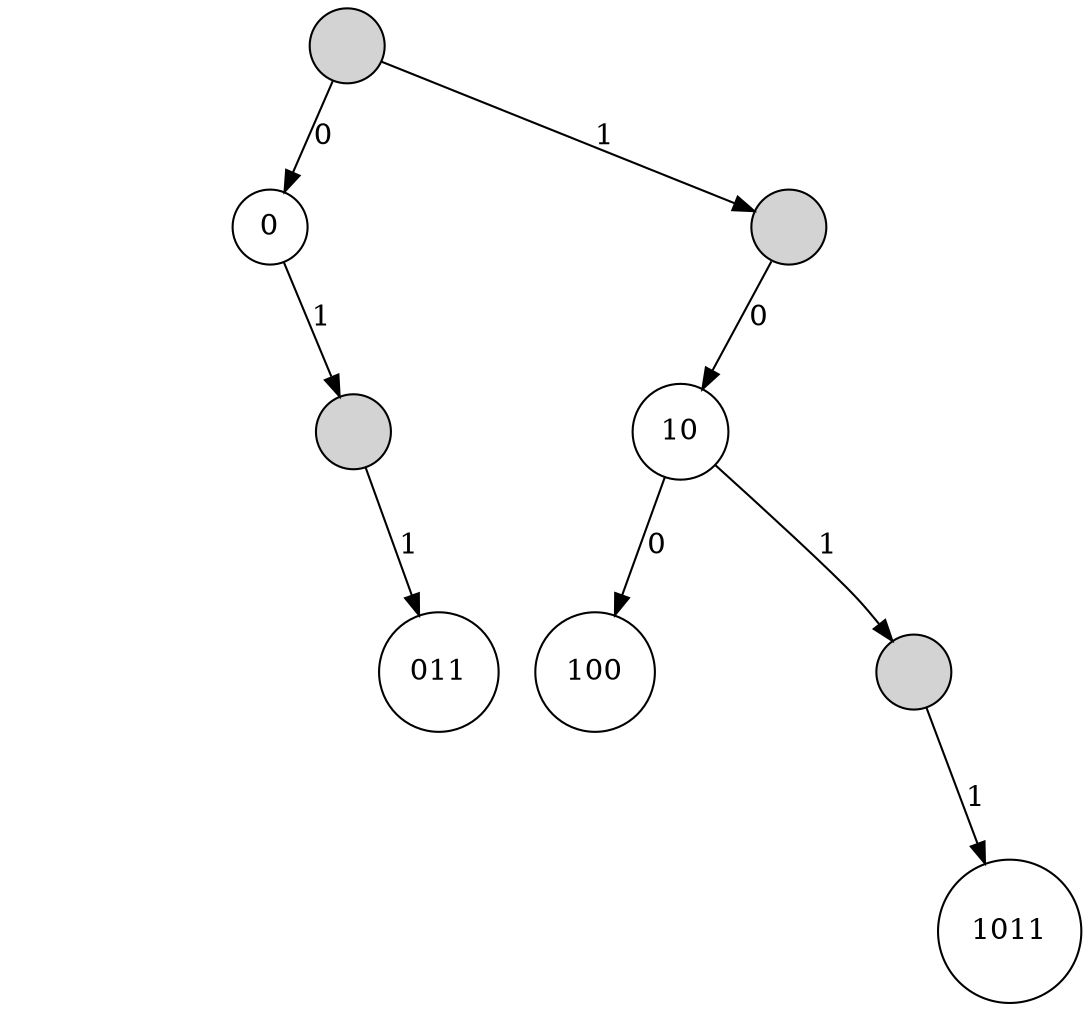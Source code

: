 digraph G{
	node[shape=circle]
	t[label="", style=filled];
	t0[label="0"];
   	t1[label="", style=filled];
	t->t0[label="0"]
	t->t1[label="1"]

    t00[style=invis];
    t0m[style=invis];
   	t01[label="", style=filled];
    t0->t00[style=invis]
    t0->t0m[style=invis]
    t0->t01[label="1"]

    t010[style=invis];
    t01m[style=invis];
	t011[label="011"];
    t01->t010[style=invis]
    t01->t01m[style=invis]
	t01->t011[label="1"]

    t10[label="10"];
    t1m[style=invis];
    t11[style=invis];
    t1->t10[label="0"]
    t1->t1m[style=invis]
    t1->t11[style=invis]

    t100[label="100"];
    t10m[style=invis];
    t101[label="", style=filled];
    t10->t100[label="0"]
    t10->t10m[style=invis]
    t10->t101[label="1"]

    t1010[style=invis];
    t1011[label="1011"];
    t101->t1010[style=invis]
    t101->t1011[label="1"]
}